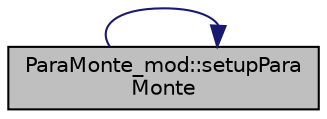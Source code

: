 digraph "ParaMonte_mod::setupParaMonte"
{
 // LATEX_PDF_SIZE
  edge [fontname="Helvetica",fontsize="10",labelfontname="Helvetica",labelfontsize="10"];
  node [fontname="Helvetica",fontsize="10",shape=record];
  rankdir="RL";
  Node1 [label="ParaMonte_mod::setupPara\lMonte",height=0.2,width=0.4,color="black", fillcolor="grey75", style="filled", fontcolor="black",tooltip="This procedure is a method of the class ParaMonte_mod::ParaMonte_type. Set up the ParaMonte sampler w..."];
  Node1 -> Node1 [dir="back",color="midnightblue",fontsize="10",style="solid",fontname="Helvetica"];
}
